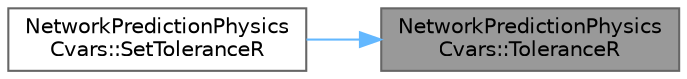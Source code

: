 digraph "NetworkPredictionPhysicsCvars::ToleranceR"
{
 // INTERACTIVE_SVG=YES
 // LATEX_PDF_SIZE
  bgcolor="transparent";
  edge [fontname=Helvetica,fontsize=10,labelfontname=Helvetica,labelfontsize=10];
  node [fontname=Helvetica,fontsize=10,shape=box,height=0.2,width=0.4];
  rankdir="RL";
  Node1 [id="Node000001",label="NetworkPredictionPhysics\lCvars::ToleranceR",height=0.2,width=0.4,color="gray40", fillcolor="grey60", style="filled", fontcolor="black",tooltip=" "];
  Node1 -> Node2 [id="edge1_Node000001_Node000002",dir="back",color="steelblue1",style="solid",tooltip=" "];
  Node2 [id="Node000002",label="NetworkPredictionPhysics\lCvars::SetToleranceR",height=0.2,width=0.4,color="grey40", fillcolor="white", style="filled",URL="$d3/def/namespaceNetworkPredictionPhysicsCvars.html#a2a4881d2e6bd415dd6974bad43fc79d0",tooltip=" "];
}
